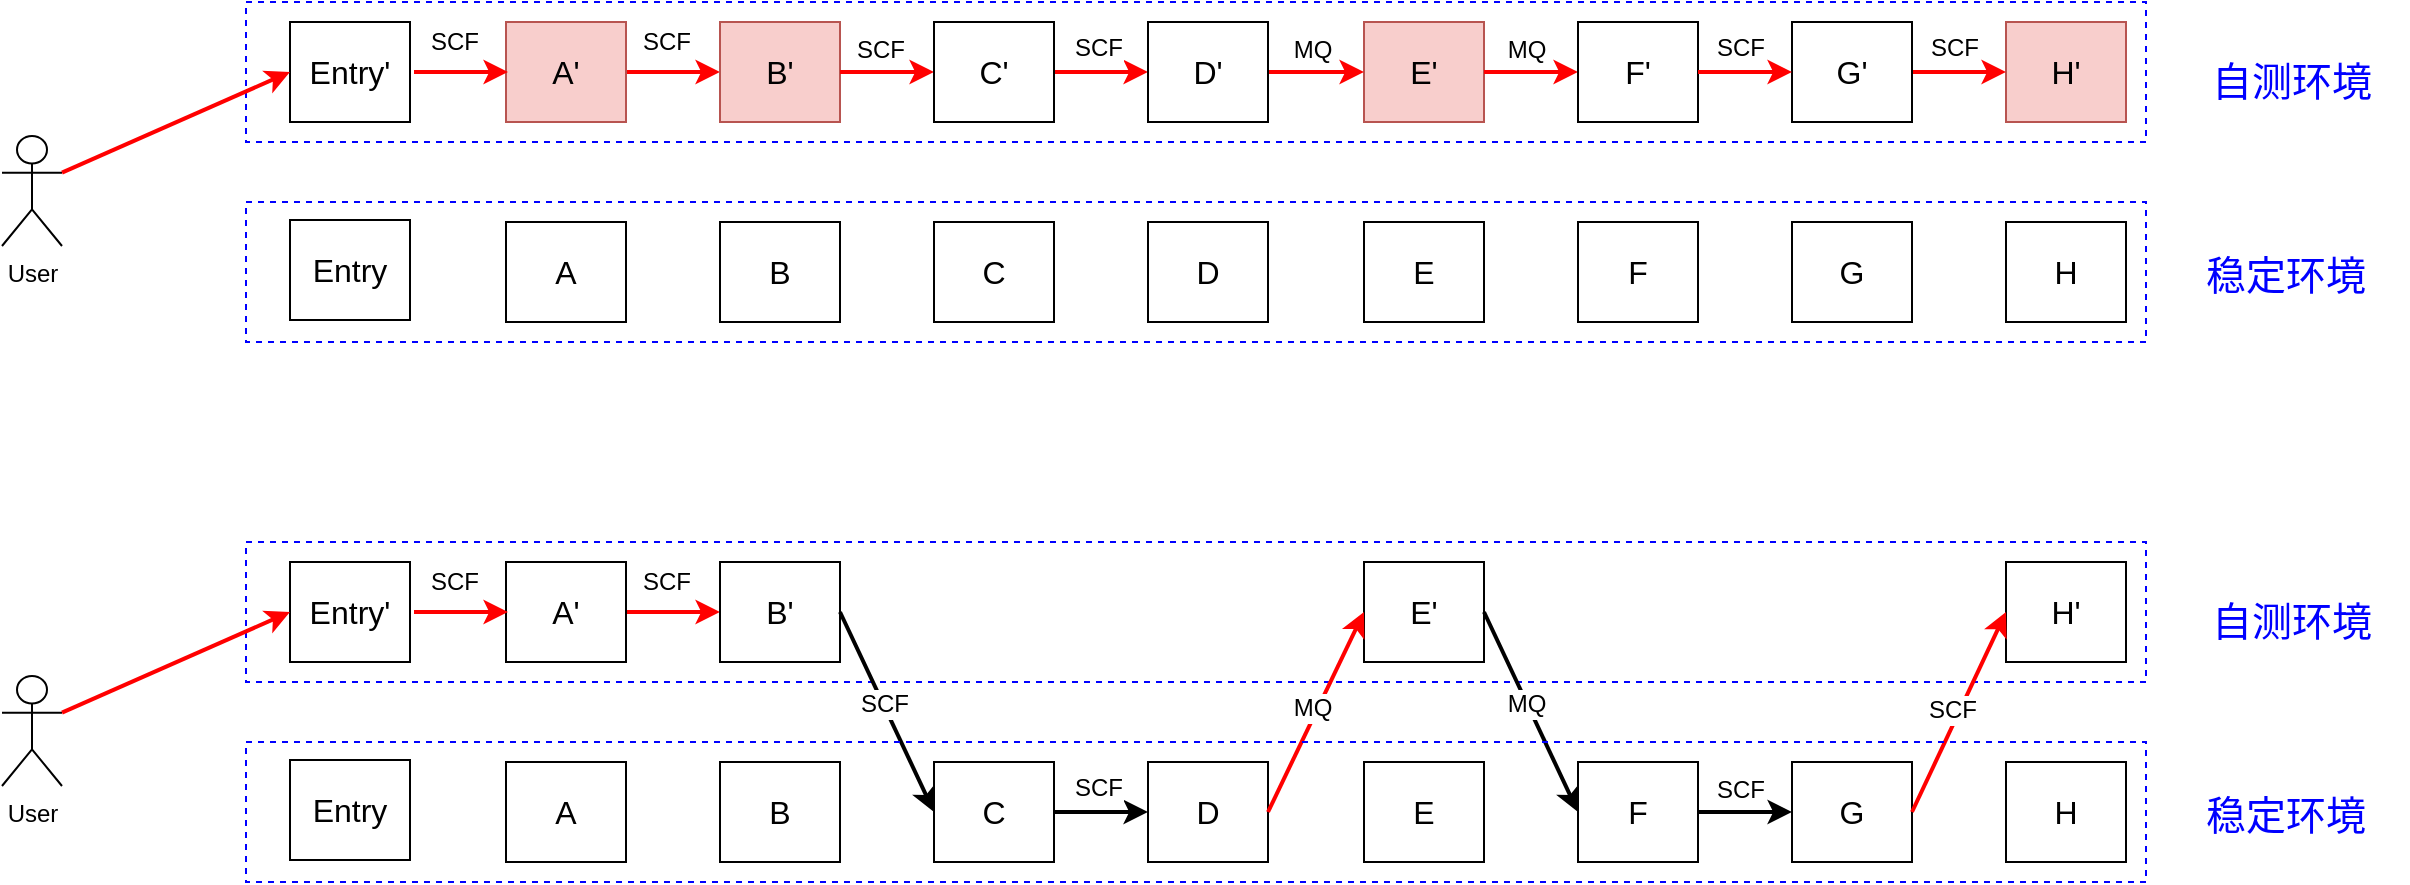 <mxfile version="11.1.4" type="github"><diagram id="69ZBSbvt9rLcG2RWasq9" name="Page-1"><mxGraphModel dx="2082" dy="1913" grid="1" gridSize="10" guides="1" tooltips="1" connect="1" arrows="1" fold="1" page="1" pageScale="1" pageWidth="827" pageHeight="1169" math="0" shadow="0"><root><mxCell id="0"/><mxCell id="1" parent="0"/><mxCell id="FcNUhbHKTN_N1aKMLd48-30" value="" style="rounded=0;whiteSpace=wrap;html=1;dashed=1;fillColor=none;strokeColor=#0000FF;" vertex="1" parent="1"><mxGeometry x="-120" y="50" width="950" height="70" as="geometry"/></mxCell><mxCell id="eUdeMMIKcvTrbhibWo2s-38" value="" style="rounded=0;whiteSpace=wrap;html=1;dashed=1;fillColor=none;strokeColor=#0000FF;" parent="1" vertex="1"><mxGeometry x="-120" y="220" width="950" height="70" as="geometry"/></mxCell><mxCell id="eUdeMMIKcvTrbhibWo2s-1" value="&lt;font style=&quot;font-size: 16px&quot;&gt;A&lt;/font&gt;" style="rounded=0;whiteSpace=wrap;html=1;" parent="1" vertex="1"><mxGeometry x="10" y="330" width="60" height="50" as="geometry"/></mxCell><mxCell id="eUdeMMIKcvTrbhibWo2s-2" value="&lt;font style=&quot;font-size: 16px&quot;&gt;B&lt;/font&gt;" style="rounded=0;whiteSpace=wrap;html=1;" parent="1" vertex="1"><mxGeometry x="117" y="330" width="60" height="50" as="geometry"/></mxCell><mxCell id="eUdeMMIKcvTrbhibWo2s-22" style="edgeStyle=orthogonalEdgeStyle;rounded=0;orthogonalLoop=1;jettySize=auto;html=1;exitX=1;exitY=0.5;exitDx=0;exitDy=0;entryX=0;entryY=0.5;entryDx=0;entryDy=0;strokeWidth=2;" parent="1" source="eUdeMMIKcvTrbhibWo2s-3" target="eUdeMMIKcvTrbhibWo2s-4" edge="1"><mxGeometry relative="1" as="geometry"/></mxCell><mxCell id="eUdeMMIKcvTrbhibWo2s-30" value="SCF" style="text;html=1;resizable=0;points=[];align=center;verticalAlign=middle;labelBackgroundColor=#ffffff;" parent="eUdeMMIKcvTrbhibWo2s-22" vertex="1" connectable="0"><mxGeometry x="-0.149" y="4" relative="1" as="geometry"><mxPoint x="1.5" y="-8" as="offset"/></mxGeometry></mxCell><mxCell id="eUdeMMIKcvTrbhibWo2s-3" value="&lt;span style=&quot;font-size: 16px&quot;&gt;C&lt;/span&gt;" style="rounded=0;whiteSpace=wrap;html=1;" parent="1" vertex="1"><mxGeometry x="224" y="330" width="60" height="50" as="geometry"/></mxCell><mxCell id="eUdeMMIKcvTrbhibWo2s-4" value="&lt;span style=&quot;font-size: 16px&quot;&gt;D&lt;/span&gt;" style="rounded=0;whiteSpace=wrap;html=1;" parent="1" vertex="1"><mxGeometry x="331" y="330" width="60" height="50" as="geometry"/></mxCell><mxCell id="eUdeMMIKcvTrbhibWo2s-5" value="&lt;font style=&quot;font-size: 16px&quot;&gt;E&lt;/font&gt;" style="rounded=0;whiteSpace=wrap;html=1;" parent="1" vertex="1"><mxGeometry x="439" y="330" width="60" height="50" as="geometry"/></mxCell><mxCell id="eUdeMMIKcvTrbhibWo2s-6" value="&lt;font style=&quot;font-size: 16px&quot;&gt;F&lt;/font&gt;" style="rounded=0;whiteSpace=wrap;html=1;" parent="1" vertex="1"><mxGeometry x="546" y="330" width="60" height="50" as="geometry"/></mxCell><mxCell id="eUdeMMIKcvTrbhibWo2s-7" value="&lt;font style=&quot;font-size: 16px&quot;&gt;G&lt;/font&gt;" style="rounded=0;whiteSpace=wrap;html=1;" parent="1" vertex="1"><mxGeometry x="653" y="330" width="60" height="50" as="geometry"/></mxCell><mxCell id="eUdeMMIKcvTrbhibWo2s-11" value="&lt;span style=&quot;font-size: 16px&quot;&gt;H&lt;/span&gt;" style="rounded=0;whiteSpace=wrap;html=1;" parent="1" vertex="1"><mxGeometry x="760" y="330" width="60" height="50" as="geometry"/></mxCell><mxCell id="eUdeMMIKcvTrbhibWo2s-20" style="edgeStyle=orthogonalEdgeStyle;rounded=0;orthogonalLoop=1;jettySize=auto;html=1;exitX=1;exitY=0.5;exitDx=0;exitDy=0;entryX=0;entryY=0.5;entryDx=0;entryDy=0;strokeColor=#FF0000;strokeWidth=2;" parent="1" source="eUdeMMIKcvTrbhibWo2s-12" target="eUdeMMIKcvTrbhibWo2s-13" edge="1"><mxGeometry relative="1" as="geometry"/></mxCell><mxCell id="eUdeMMIKcvTrbhibWo2s-28" value="SCF" style="text;html=1;resizable=0;points=[];align=center;verticalAlign=middle;labelBackgroundColor=#ffffff;" parent="eUdeMMIKcvTrbhibWo2s-20" vertex="1" connectable="0"><mxGeometry x="-0.064" relative="1" as="geometry"><mxPoint x="-2" y="-15" as="offset"/></mxGeometry></mxCell><mxCell id="eUdeMMIKcvTrbhibWo2s-12" value="&lt;font style=&quot;font-size: 16px&quot;&gt;A'&lt;/font&gt;" style="rounded=0;whiteSpace=wrap;html=1;" parent="1" vertex="1"><mxGeometry x="10" y="230" width="60" height="50" as="geometry"/></mxCell><mxCell id="eUdeMMIKcvTrbhibWo2s-13" value="&lt;font style=&quot;font-size: 16px&quot;&gt;B'&lt;/font&gt;" style="rounded=0;whiteSpace=wrap;html=1;" parent="1" vertex="1"><mxGeometry x="117" y="230" width="60" height="50" as="geometry"/></mxCell><mxCell id="eUdeMMIKcvTrbhibWo2s-16" value="&lt;font style=&quot;font-size: 16px&quot;&gt;E'&lt;/font&gt;" style="rounded=0;whiteSpace=wrap;html=1;" parent="1" vertex="1"><mxGeometry x="439" y="230" width="60" height="50" as="geometry"/></mxCell><mxCell id="eUdeMMIKcvTrbhibWo2s-19" value="&lt;span style=&quot;font-size: 16px&quot;&gt;H'&lt;/span&gt;" style="rounded=0;whiteSpace=wrap;html=1;" parent="1" vertex="1"><mxGeometry x="760" y="230" width="60" height="50" as="geometry"/></mxCell><mxCell id="eUdeMMIKcvTrbhibWo2s-21" value="" style="endArrow=classic;html=1;exitX=1;exitY=0.5;exitDx=0;exitDy=0;entryX=0;entryY=0.5;entryDx=0;entryDy=0;strokeWidth=2;" parent="1" source="eUdeMMIKcvTrbhibWo2s-13" target="eUdeMMIKcvTrbhibWo2s-3" edge="1"><mxGeometry width="50" height="50" relative="1" as="geometry"><mxPoint x="240" y="540" as="sourcePoint"/><mxPoint x="220" y="350" as="targetPoint"/></mxGeometry></mxCell><mxCell id="eUdeMMIKcvTrbhibWo2s-29" value="SCF" style="text;html=1;resizable=0;points=[];align=center;verticalAlign=middle;labelBackgroundColor=#ffffff;" parent="eUdeMMIKcvTrbhibWo2s-21" vertex="1" connectable="0"><mxGeometry x="-0.077" relative="1" as="geometry"><mxPoint as="offset"/></mxGeometry></mxCell><mxCell id="eUdeMMIKcvTrbhibWo2s-24" value="" style="endArrow=classic;html=1;strokeColor=#FF0000;strokeWidth=2;exitX=1;exitY=0.5;exitDx=0;exitDy=0;entryX=0;entryY=0.5;entryDx=0;entryDy=0;" parent="1" source="eUdeMMIKcvTrbhibWo2s-4" target="eUdeMMIKcvTrbhibWo2s-16" edge="1"><mxGeometry width="50" height="50" relative="1" as="geometry"><mxPoint x="340" y="490" as="sourcePoint"/><mxPoint x="390" y="440" as="targetPoint"/></mxGeometry></mxCell><mxCell id="eUdeMMIKcvTrbhibWo2s-31" value="MQ" style="text;html=1;resizable=0;points=[];align=center;verticalAlign=middle;labelBackgroundColor=#ffffff;" parent="eUdeMMIKcvTrbhibWo2s-24" vertex="1" connectable="0"><mxGeometry x="0.017" y="3" relative="1" as="geometry"><mxPoint as="offset"/></mxGeometry></mxCell><mxCell id="eUdeMMIKcvTrbhibWo2s-25" value="" style="endArrow=classic;html=1;exitX=1;exitY=0.5;exitDx=0;exitDy=0;entryX=0;entryY=0.5;entryDx=0;entryDy=0;strokeWidth=2;" parent="1" source="eUdeMMIKcvTrbhibWo2s-16" target="eUdeMMIKcvTrbhibWo2s-6" edge="1"><mxGeometry width="50" height="50" relative="1" as="geometry"><mxPoint x="187" y="265" as="sourcePoint"/><mxPoint x="234" y="365" as="targetPoint"/></mxGeometry></mxCell><mxCell id="eUdeMMIKcvTrbhibWo2s-32" value="MQ" style="text;html=1;resizable=0;points=[];align=center;verticalAlign=middle;labelBackgroundColor=#ffffff;" parent="eUdeMMIKcvTrbhibWo2s-25" vertex="1" connectable="0"><mxGeometry x="-0.092" y="-1" relative="1" as="geometry"><mxPoint as="offset"/></mxGeometry></mxCell><mxCell id="eUdeMMIKcvTrbhibWo2s-26" style="edgeStyle=orthogonalEdgeStyle;rounded=0;orthogonalLoop=1;jettySize=auto;html=1;exitX=1;exitY=0.5;exitDx=0;exitDy=0;entryX=0;entryY=0.5;entryDx=0;entryDy=0;strokeWidth=2;" parent="1" source="eUdeMMIKcvTrbhibWo2s-6" target="eUdeMMIKcvTrbhibWo2s-7" edge="1"><mxGeometry relative="1" as="geometry"><mxPoint x="294" y="365" as="sourcePoint"/><mxPoint x="341" y="365" as="targetPoint"/></mxGeometry></mxCell><mxCell id="eUdeMMIKcvTrbhibWo2s-27" value="" style="endArrow=classic;html=1;strokeColor=#FF0000;strokeWidth=2;exitX=1;exitY=0.5;exitDx=0;exitDy=0;entryX=0;entryY=0.5;entryDx=0;entryDy=0;" parent="1" source="eUdeMMIKcvTrbhibWo2s-7" target="eUdeMMIKcvTrbhibWo2s-19" edge="1"><mxGeometry width="50" height="50" relative="1" as="geometry"><mxPoint x="401" y="365" as="sourcePoint"/><mxPoint x="449" y="265" as="targetPoint"/></mxGeometry></mxCell><mxCell id="eUdeMMIKcvTrbhibWo2s-35" value="SCF" style="text;html=1;resizable=0;points=[];align=center;verticalAlign=middle;labelBackgroundColor=#ffffff;" parent="eUdeMMIKcvTrbhibWo2s-27" vertex="1" connectable="0"><mxGeometry x="-0.011" y="4" relative="1" as="geometry"><mxPoint as="offset"/></mxGeometry></mxCell><mxCell id="eUdeMMIKcvTrbhibWo2s-34" value="SCF" style="text;html=1;resizable=0;points=[];align=center;verticalAlign=middle;labelBackgroundColor=#ffffff;" parent="1" vertex="1" connectable="0"><mxGeometry x="625" y="352" as="geometry"><mxPoint x="1.5" y="-8" as="offset"/></mxGeometry></mxCell><mxCell id="eUdeMMIKcvTrbhibWo2s-36" value="&lt;font style=&quot;font-size: 20px&quot; color=&quot;#0000ff&quot;&gt;自测环境&lt;/font&gt;" style="text;html=1;resizable=0;points=[];autosize=1;align=left;verticalAlign=top;spacingTop=-4;" parent="1" vertex="1"><mxGeometry x="861" y="245" width="100" height="20" as="geometry"/></mxCell><mxCell id="eUdeMMIKcvTrbhibWo2s-37" value="&lt;font style=&quot;font-size: 20px&quot; color=&quot;#0000ff&quot;&gt;稳定环境&lt;/font&gt;" style="text;html=1;resizable=0;points=[];autosize=1;align=left;verticalAlign=top;spacingTop=-4;" parent="1" vertex="1"><mxGeometry x="858" y="342" width="100" height="20" as="geometry"/></mxCell><mxCell id="eUdeMMIKcvTrbhibWo2s-39" value="" style="rounded=0;whiteSpace=wrap;html=1;dashed=1;fillColor=none;strokeColor=#0000FF;" parent="1" vertex="1"><mxGeometry x="-120" y="320" width="950" height="70" as="geometry"/></mxCell><mxCell id="eUdeMMIKcvTrbhibWo2s-43" value="User" style="shape=umlActor;verticalLabelPosition=bottom;labelBackgroundColor=#ffffff;verticalAlign=top;html=1;outlineConnect=0;fillColor=none;" parent="1" vertex="1"><mxGeometry x="-242" y="287" width="30" height="55" as="geometry"/></mxCell><mxCell id="eUdeMMIKcvTrbhibWo2s-47" style="edgeStyle=orthogonalEdgeStyle;rounded=0;orthogonalLoop=1;jettySize=auto;html=1;exitX=1;exitY=0.5;exitDx=0;exitDy=0;entryX=0;entryY=0.5;entryDx=0;entryDy=0;strokeColor=#FF0000;strokeWidth=2;" parent="1" edge="1"><mxGeometry relative="1" as="geometry"><mxPoint x="-36" y="255" as="sourcePoint"/><mxPoint x="11" y="255" as="targetPoint"/></mxGeometry></mxCell><mxCell id="eUdeMMIKcvTrbhibWo2s-48" value="SCF" style="text;html=1;resizable=0;points=[];align=center;verticalAlign=middle;labelBackgroundColor=#ffffff;" parent="eUdeMMIKcvTrbhibWo2s-47" vertex="1" connectable="0"><mxGeometry x="-0.064" relative="1" as="geometry"><mxPoint x="-2" y="-15" as="offset"/></mxGeometry></mxCell><mxCell id="eUdeMMIKcvTrbhibWo2s-49" value="&lt;font style=&quot;font-size: 16px&quot;&gt;Entry'&lt;/font&gt;" style="rounded=0;whiteSpace=wrap;html=1;" parent="1" vertex="1"><mxGeometry x="-98" y="230" width="60" height="50" as="geometry"/></mxCell><mxCell id="eUdeMMIKcvTrbhibWo2s-52" value="&lt;font style=&quot;font-size: 16px&quot;&gt;Entry&lt;/font&gt;" style="rounded=0;whiteSpace=wrap;html=1;" parent="1" vertex="1"><mxGeometry x="-98" y="329" width="60" height="50" as="geometry"/></mxCell><mxCell id="eUdeMMIKcvTrbhibWo2s-53" value="" style="endArrow=classic;html=1;strokeColor=#FF0000;strokeWidth=2;entryX=0;entryY=0.5;entryDx=0;entryDy=0;exitX=1;exitY=0.333;exitDx=0;exitDy=0;exitPerimeter=0;" parent="1" source="eUdeMMIKcvTrbhibWo2s-43" target="eUdeMMIKcvTrbhibWo2s-49" edge="1"><mxGeometry width="50" height="50" relative="1" as="geometry"><mxPoint x="-170" y="260" as="sourcePoint"/><mxPoint x="-250" y="480" as="targetPoint"/></mxGeometry></mxCell><mxCell id="FcNUhbHKTN_N1aKMLd48-1" value="" style="rounded=0;whiteSpace=wrap;html=1;dashed=1;fillColor=none;strokeColor=#0000FF;" vertex="1" parent="1"><mxGeometry x="-120" y="-50" width="950" height="70" as="geometry"/></mxCell><mxCell id="FcNUhbHKTN_N1aKMLd48-2" value="&lt;font style=&quot;font-size: 16px&quot;&gt;A&lt;/font&gt;" style="rounded=0;whiteSpace=wrap;html=1;" vertex="1" parent="1"><mxGeometry x="10" y="60" width="60" height="50" as="geometry"/></mxCell><mxCell id="FcNUhbHKTN_N1aKMLd48-3" value="&lt;font style=&quot;font-size: 16px&quot;&gt;B&lt;/font&gt;" style="rounded=0;whiteSpace=wrap;html=1;" vertex="1" parent="1"><mxGeometry x="117" y="60" width="60" height="50" as="geometry"/></mxCell><mxCell id="FcNUhbHKTN_N1aKMLd48-6" value="&lt;span style=&quot;font-size: 16px&quot;&gt;C&lt;/span&gt;" style="rounded=0;whiteSpace=wrap;html=1;" vertex="1" parent="1"><mxGeometry x="224" y="60" width="60" height="50" as="geometry"/></mxCell><mxCell id="FcNUhbHKTN_N1aKMLd48-7" value="&lt;span style=&quot;font-size: 16px&quot;&gt;D&lt;/span&gt;" style="rounded=0;whiteSpace=wrap;html=1;" vertex="1" parent="1"><mxGeometry x="331" y="60" width="60" height="50" as="geometry"/></mxCell><mxCell id="FcNUhbHKTN_N1aKMLd48-8" value="&lt;font style=&quot;font-size: 16px&quot;&gt;E&lt;/font&gt;" style="rounded=0;whiteSpace=wrap;html=1;" vertex="1" parent="1"><mxGeometry x="439" y="60" width="60" height="50" as="geometry"/></mxCell><mxCell id="FcNUhbHKTN_N1aKMLd48-9" value="&lt;font style=&quot;font-size: 16px&quot;&gt;F&lt;/font&gt;" style="rounded=0;whiteSpace=wrap;html=1;" vertex="1" parent="1"><mxGeometry x="546" y="60" width="60" height="50" as="geometry"/></mxCell><mxCell id="FcNUhbHKTN_N1aKMLd48-10" value="&lt;font style=&quot;font-size: 16px&quot;&gt;G&lt;/font&gt;" style="rounded=0;whiteSpace=wrap;html=1;" vertex="1" parent="1"><mxGeometry x="653" y="60" width="60" height="50" as="geometry"/></mxCell><mxCell id="FcNUhbHKTN_N1aKMLd48-11" value="&lt;span style=&quot;font-size: 16px&quot;&gt;H&lt;/span&gt;" style="rounded=0;whiteSpace=wrap;html=1;" vertex="1" parent="1"><mxGeometry x="760" y="60" width="60" height="50" as="geometry"/></mxCell><mxCell id="FcNUhbHKTN_N1aKMLd48-12" style="edgeStyle=orthogonalEdgeStyle;rounded=0;orthogonalLoop=1;jettySize=auto;html=1;exitX=1;exitY=0.5;exitDx=0;exitDy=0;entryX=0;entryY=0.5;entryDx=0;entryDy=0;strokeColor=#FF0000;strokeWidth=2;" edge="1" parent="1" source="FcNUhbHKTN_N1aKMLd48-14" target="FcNUhbHKTN_N1aKMLd48-15"><mxGeometry relative="1" as="geometry"/></mxCell><mxCell id="FcNUhbHKTN_N1aKMLd48-13" value="SCF" style="text;html=1;resizable=0;points=[];align=center;verticalAlign=middle;labelBackgroundColor=#ffffff;" vertex="1" connectable="0" parent="FcNUhbHKTN_N1aKMLd48-12"><mxGeometry x="-0.064" relative="1" as="geometry"><mxPoint x="-2" y="-15" as="offset"/></mxGeometry></mxCell><mxCell id="FcNUhbHKTN_N1aKMLd48-14" value="&lt;font style=&quot;font-size: 16px&quot;&gt;A'&lt;/font&gt;" style="rounded=0;whiteSpace=wrap;html=1;fillColor=#f8cecc;strokeColor=#b85450;" vertex="1" parent="1"><mxGeometry x="10" y="-40" width="60" height="50" as="geometry"/></mxCell><mxCell id="FcNUhbHKTN_N1aKMLd48-15" value="&lt;font style=&quot;font-size: 16px&quot;&gt;B'&lt;/font&gt;" style="rounded=0;whiteSpace=wrap;html=1;fillColor=#f8cecc;strokeColor=#b85450;" vertex="1" parent="1"><mxGeometry x="117" y="-40" width="60" height="50" as="geometry"/></mxCell><mxCell id="FcNUhbHKTN_N1aKMLd48-16" value="&lt;font style=&quot;font-size: 16px&quot;&gt;E'&lt;/font&gt;" style="rounded=0;whiteSpace=wrap;html=1;fillColor=#f8cecc;strokeColor=#b85450;" vertex="1" parent="1"><mxGeometry x="439" y="-40" width="60" height="50" as="geometry"/></mxCell><mxCell id="FcNUhbHKTN_N1aKMLd48-17" value="&lt;span style=&quot;font-size: 16px&quot;&gt;H'&lt;/span&gt;" style="rounded=0;whiteSpace=wrap;html=1;fillColor=#f8cecc;strokeColor=#b85450;" vertex="1" parent="1"><mxGeometry x="760" y="-40" width="60" height="50" as="geometry"/></mxCell><mxCell id="FcNUhbHKTN_N1aKMLd48-18" value="" style="endArrow=classic;html=1;exitX=1;exitY=0.5;exitDx=0;exitDy=0;entryX=0;entryY=0.5;entryDx=0;entryDy=0;strokeWidth=2;strokeColor=#FF0000;" edge="1" parent="1" source="FcNUhbHKTN_N1aKMLd48-15" target="FcNUhbHKTN_N1aKMLd48-39"><mxGeometry width="50" height="50" relative="1" as="geometry"><mxPoint x="240" y="270" as="sourcePoint"/><mxPoint x="220" y="80" as="targetPoint"/></mxGeometry></mxCell><mxCell id="FcNUhbHKTN_N1aKMLd48-19" value="SCF" style="text;html=1;resizable=0;points=[];align=center;verticalAlign=middle;labelBackgroundColor=#ffffff;" vertex="1" connectable="0" parent="FcNUhbHKTN_N1aKMLd48-18"><mxGeometry x="-0.077" relative="1" as="geometry"><mxPoint x="-2" y="-11" as="offset"/></mxGeometry></mxCell><mxCell id="FcNUhbHKTN_N1aKMLd48-20" value="" style="endArrow=classic;html=1;strokeColor=#FF0000;strokeWidth=2;exitX=1;exitY=0.5;exitDx=0;exitDy=0;entryX=0;entryY=0.5;entryDx=0;entryDy=0;" edge="1" parent="1" source="FcNUhbHKTN_N1aKMLd48-40" target="FcNUhbHKTN_N1aKMLd48-16"><mxGeometry width="50" height="50" relative="1" as="geometry"><mxPoint x="340" y="220" as="sourcePoint"/><mxPoint x="390" y="170" as="targetPoint"/></mxGeometry></mxCell><mxCell id="FcNUhbHKTN_N1aKMLd48-21" value="MQ" style="text;html=1;resizable=0;points=[];align=center;verticalAlign=middle;labelBackgroundColor=#ffffff;" vertex="1" connectable="0" parent="FcNUhbHKTN_N1aKMLd48-20"><mxGeometry x="0.017" y="3" relative="1" as="geometry"><mxPoint x="-3" y="-8" as="offset"/></mxGeometry></mxCell><mxCell id="FcNUhbHKTN_N1aKMLd48-22" value="" style="endArrow=classic;html=1;exitX=1;exitY=0.5;exitDx=0;exitDy=0;entryX=0;entryY=0.5;entryDx=0;entryDy=0;strokeWidth=2;strokeColor=#FF0000;" edge="1" parent="1" source="FcNUhbHKTN_N1aKMLd48-16" target="FcNUhbHKTN_N1aKMLd48-41"><mxGeometry width="50" height="50" relative="1" as="geometry"><mxPoint x="187" y="-5" as="sourcePoint"/><mxPoint x="234" y="95" as="targetPoint"/></mxGeometry></mxCell><mxCell id="FcNUhbHKTN_N1aKMLd48-23" value="MQ" style="text;html=1;resizable=0;points=[];align=center;verticalAlign=middle;labelBackgroundColor=#ffffff;" vertex="1" connectable="0" parent="FcNUhbHKTN_N1aKMLd48-22"><mxGeometry x="-0.092" y="-1" relative="1" as="geometry"><mxPoint x="-1" y="-12" as="offset"/></mxGeometry></mxCell><mxCell id="FcNUhbHKTN_N1aKMLd48-25" value="" style="endArrow=classic;html=1;strokeColor=#FF0000;strokeWidth=2;exitX=1;exitY=0.5;exitDx=0;exitDy=0;entryX=0;entryY=0.5;entryDx=0;entryDy=0;" edge="1" parent="1" source="FcNUhbHKTN_N1aKMLd48-42" target="FcNUhbHKTN_N1aKMLd48-17"><mxGeometry width="50" height="50" relative="1" as="geometry"><mxPoint x="401" y="95" as="sourcePoint"/><mxPoint x="449" y="-5" as="targetPoint"/></mxGeometry></mxCell><mxCell id="FcNUhbHKTN_N1aKMLd48-26" value="SCF" style="text;html=1;resizable=0;points=[];align=center;verticalAlign=middle;labelBackgroundColor=#ffffff;" vertex="1" connectable="0" parent="FcNUhbHKTN_N1aKMLd48-25"><mxGeometry x="-0.011" y="4" relative="1" as="geometry"><mxPoint x="-2" y="-8" as="offset"/></mxGeometry></mxCell><mxCell id="FcNUhbHKTN_N1aKMLd48-28" value="&lt;font style=&quot;font-size: 20px&quot; color=&quot;#0000ff&quot;&gt;自测环境&lt;/font&gt;" style="text;html=1;resizable=0;points=[];autosize=1;align=left;verticalAlign=top;spacingTop=-4;" vertex="1" parent="1"><mxGeometry x="861" y="-25" width="100" height="20" as="geometry"/></mxCell><mxCell id="FcNUhbHKTN_N1aKMLd48-29" value="&lt;font style=&quot;font-size: 20px&quot; color=&quot;#0000ff&quot;&gt;稳定环境&lt;/font&gt;" style="text;html=1;resizable=0;points=[];autosize=1;align=left;verticalAlign=top;spacingTop=-4;" vertex="1" parent="1"><mxGeometry x="858" y="72" width="100" height="20" as="geometry"/></mxCell><mxCell id="FcNUhbHKTN_N1aKMLd48-31" value="User" style="shape=umlActor;verticalLabelPosition=bottom;labelBackgroundColor=#ffffff;verticalAlign=top;html=1;outlineConnect=0;fillColor=none;" vertex="1" parent="1"><mxGeometry x="-242" y="17" width="30" height="55" as="geometry"/></mxCell><mxCell id="FcNUhbHKTN_N1aKMLd48-32" style="edgeStyle=orthogonalEdgeStyle;rounded=0;orthogonalLoop=1;jettySize=auto;html=1;exitX=1;exitY=0.5;exitDx=0;exitDy=0;entryX=0;entryY=0.5;entryDx=0;entryDy=0;strokeColor=#FF0000;strokeWidth=2;" edge="1" parent="1"><mxGeometry relative="1" as="geometry"><mxPoint x="-36" y="-15" as="sourcePoint"/><mxPoint x="11" y="-15" as="targetPoint"/></mxGeometry></mxCell><mxCell id="FcNUhbHKTN_N1aKMLd48-33" value="SCF" style="text;html=1;resizable=0;points=[];align=center;verticalAlign=middle;labelBackgroundColor=#ffffff;" vertex="1" connectable="0" parent="FcNUhbHKTN_N1aKMLd48-32"><mxGeometry x="-0.064" relative="1" as="geometry"><mxPoint x="-2" y="-15" as="offset"/></mxGeometry></mxCell><mxCell id="FcNUhbHKTN_N1aKMLd48-34" value="&lt;font style=&quot;font-size: 16px&quot;&gt;Entry'&lt;/font&gt;" style="rounded=0;whiteSpace=wrap;html=1;" vertex="1" parent="1"><mxGeometry x="-98" y="-40" width="60" height="50" as="geometry"/></mxCell><mxCell id="FcNUhbHKTN_N1aKMLd48-35" value="&lt;font style=&quot;font-size: 16px&quot;&gt;Entry&lt;/font&gt;" style="rounded=0;whiteSpace=wrap;html=1;" vertex="1" parent="1"><mxGeometry x="-98" y="59" width="60" height="50" as="geometry"/></mxCell><mxCell id="FcNUhbHKTN_N1aKMLd48-36" value="" style="endArrow=classic;html=1;strokeColor=#FF0000;strokeWidth=2;entryX=0;entryY=0.5;entryDx=0;entryDy=0;exitX=1;exitY=0.333;exitDx=0;exitDy=0;exitPerimeter=0;" edge="1" parent="1" source="FcNUhbHKTN_N1aKMLd48-31" target="FcNUhbHKTN_N1aKMLd48-34"><mxGeometry width="50" height="50" relative="1" as="geometry"><mxPoint x="-170" y="-10" as="sourcePoint"/><mxPoint x="-250" y="210" as="targetPoint"/></mxGeometry></mxCell><mxCell id="FcNUhbHKTN_N1aKMLd48-37" style="edgeStyle=orthogonalEdgeStyle;rounded=0;orthogonalLoop=1;jettySize=auto;html=1;exitX=1;exitY=0.5;exitDx=0;exitDy=0;entryX=0;entryY=0.5;entryDx=0;entryDy=0;strokeWidth=2;strokeColor=#FF0000;" edge="1" parent="1" source="FcNUhbHKTN_N1aKMLd48-39" target="FcNUhbHKTN_N1aKMLd48-40"><mxGeometry relative="1" as="geometry"/></mxCell><mxCell id="FcNUhbHKTN_N1aKMLd48-38" value="SCF" style="text;html=1;resizable=0;points=[];align=center;verticalAlign=middle;labelBackgroundColor=#ffffff;" vertex="1" connectable="0" parent="FcNUhbHKTN_N1aKMLd48-37"><mxGeometry x="-0.149" y="4" relative="1" as="geometry"><mxPoint x="1.5" y="-8" as="offset"/></mxGeometry></mxCell><mxCell id="FcNUhbHKTN_N1aKMLd48-39" value="&lt;span style=&quot;font-size: 16px&quot;&gt;C'&lt;/span&gt;" style="rounded=0;whiteSpace=wrap;html=1;" vertex="1" parent="1"><mxGeometry x="224" y="-40" width="60" height="50" as="geometry"/></mxCell><mxCell id="FcNUhbHKTN_N1aKMLd48-40" value="&lt;span style=&quot;font-size: 16px&quot;&gt;D'&lt;/span&gt;" style="rounded=0;whiteSpace=wrap;html=1;" vertex="1" parent="1"><mxGeometry x="331" y="-40" width="60" height="50" as="geometry"/></mxCell><mxCell id="FcNUhbHKTN_N1aKMLd48-41" value="&lt;font style=&quot;font-size: 16px&quot;&gt;F'&lt;/font&gt;" style="rounded=0;whiteSpace=wrap;html=1;" vertex="1" parent="1"><mxGeometry x="546" y="-40" width="60" height="50" as="geometry"/></mxCell><mxCell id="FcNUhbHKTN_N1aKMLd48-42" value="&lt;font style=&quot;font-size: 16px&quot;&gt;G'&lt;/font&gt;" style="rounded=0;whiteSpace=wrap;html=1;" vertex="1" parent="1"><mxGeometry x="653" y="-40" width="60" height="50" as="geometry"/></mxCell><mxCell id="FcNUhbHKTN_N1aKMLd48-43" style="edgeStyle=orthogonalEdgeStyle;rounded=0;orthogonalLoop=1;jettySize=auto;html=1;exitX=1;exitY=0.5;exitDx=0;exitDy=0;entryX=0;entryY=0.5;entryDx=0;entryDy=0;strokeWidth=2;strokeColor=#FF0000;" edge="1" parent="1" source="FcNUhbHKTN_N1aKMLd48-41" target="FcNUhbHKTN_N1aKMLd48-42"><mxGeometry relative="1" as="geometry"><mxPoint x="294" y="-5" as="sourcePoint"/><mxPoint x="341" y="-5" as="targetPoint"/></mxGeometry></mxCell><mxCell id="FcNUhbHKTN_N1aKMLd48-44" value="SCF" style="text;html=1;resizable=0;points=[];align=center;verticalAlign=middle;labelBackgroundColor=#ffffff;direction=south;" vertex="1" connectable="0" parent="1"><mxGeometry x="625" y="-19" as="geometry"><mxPoint x="1.5" y="-8" as="offset"/></mxGeometry></mxCell></root></mxGraphModel></diagram></mxfile>
